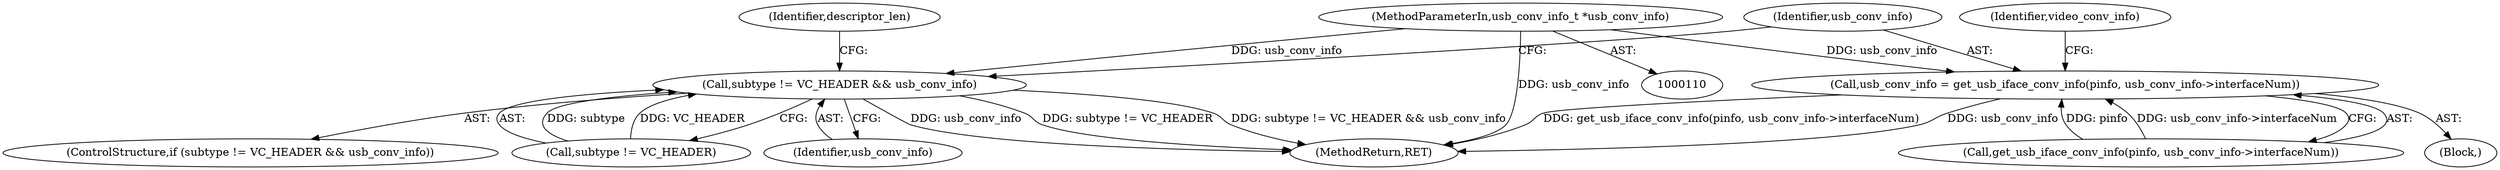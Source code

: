 digraph "0_wireshark_2cb5985bf47bdc8bea78d28483ed224abdd33dc6_2@pointer" {
"1000115" [label="(MethodParameterIn,usb_conv_info_t *usb_conv_info)"];
"1000460" [label="(Call,subtype != VC_HEADER && usb_conv_info)"];
"1000466" [label="(Call,usb_conv_info = get_usb_iface_conv_info(pinfo, usb_conv_info->interfaceNum))"];
"1000464" [label="(Identifier,usb_conv_info)"];
"1000468" [label="(Call,get_usb_iface_conv_info(pinfo, usb_conv_info->interfaceNum))"];
"1000556" [label="(MethodReturn,RET)"];
"1000115" [label="(MethodParameterIn,usb_conv_info_t *usb_conv_info)"];
"1000460" [label="(Call,subtype != VC_HEADER && usb_conv_info)"];
"1000555" [label="(Identifier,descriptor_len)"];
"1000461" [label="(Call,subtype != VC_HEADER)"];
"1000466" [label="(Call,usb_conv_info = get_usb_iface_conv_info(pinfo, usb_conv_info->interfaceNum))"];
"1000459" [label="(ControlStructure,if (subtype != VC_HEADER && usb_conv_info))"];
"1000467" [label="(Identifier,usb_conv_info)"];
"1000474" [label="(Identifier,video_conv_info)"];
"1000465" [label="(Block,)"];
"1000115" -> "1000110"  [label="AST: "];
"1000115" -> "1000556"  [label="DDG: usb_conv_info"];
"1000115" -> "1000460"  [label="DDG: usb_conv_info"];
"1000115" -> "1000466"  [label="DDG: usb_conv_info"];
"1000460" -> "1000459"  [label="AST: "];
"1000460" -> "1000461"  [label="CFG: "];
"1000460" -> "1000464"  [label="CFG: "];
"1000461" -> "1000460"  [label="AST: "];
"1000464" -> "1000460"  [label="AST: "];
"1000467" -> "1000460"  [label="CFG: "];
"1000555" -> "1000460"  [label="CFG: "];
"1000460" -> "1000556"  [label="DDG: subtype != VC_HEADER"];
"1000460" -> "1000556"  [label="DDG: subtype != VC_HEADER && usb_conv_info"];
"1000460" -> "1000556"  [label="DDG: usb_conv_info"];
"1000461" -> "1000460"  [label="DDG: subtype"];
"1000461" -> "1000460"  [label="DDG: VC_HEADER"];
"1000466" -> "1000465"  [label="AST: "];
"1000466" -> "1000468"  [label="CFG: "];
"1000467" -> "1000466"  [label="AST: "];
"1000468" -> "1000466"  [label="AST: "];
"1000474" -> "1000466"  [label="CFG: "];
"1000466" -> "1000556"  [label="DDG: get_usb_iface_conv_info(pinfo, usb_conv_info->interfaceNum)"];
"1000466" -> "1000556"  [label="DDG: usb_conv_info"];
"1000468" -> "1000466"  [label="DDG: pinfo"];
"1000468" -> "1000466"  [label="DDG: usb_conv_info->interfaceNum"];
}

